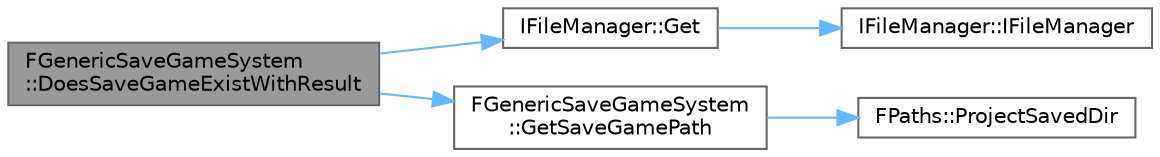 digraph "FGenericSaveGameSystem::DoesSaveGameExistWithResult"
{
 // INTERACTIVE_SVG=YES
 // LATEX_PDF_SIZE
  bgcolor="transparent";
  edge [fontname=Helvetica,fontsize=10,labelfontname=Helvetica,labelfontsize=10];
  node [fontname=Helvetica,fontsize=10,shape=box,height=0.2,width=0.4];
  rankdir="LR";
  Node1 [id="Node000001",label="FGenericSaveGameSystem\l::DoesSaveGameExistWithResult",height=0.2,width=0.4,color="gray40", fillcolor="grey60", style="filled", fontcolor="black",tooltip="Similar to DoesSaveGameExist, except returns a result code with more information."];
  Node1 -> Node2 [id="edge1_Node000001_Node000002",color="steelblue1",style="solid",tooltip=" "];
  Node2 [id="Node000002",label="IFileManager::Get",height=0.2,width=0.4,color="grey40", fillcolor="white", style="filled",URL="$d5/dec/classIFileManager.html#a6e22a65906040d86c2de7f90194937d6",tooltip="Singleton access, platform specific, also calls PreInit()"];
  Node2 -> Node3 [id="edge2_Node000002_Node000003",color="steelblue1",style="solid",tooltip=" "];
  Node3 [id="Node000003",label="IFileManager::IFileManager",height=0.2,width=0.4,color="grey40", fillcolor="white", style="filled",URL="$d5/dec/classIFileManager.html#adebb53bb6ca5667c05e416aaf26e333f",tooltip="Construtor."];
  Node1 -> Node4 [id="edge3_Node000001_Node000004",color="steelblue1",style="solid",tooltip=" "];
  Node4 [id="Node000004",label="FGenericSaveGameSystem\l::GetSaveGamePath",height=0.2,width=0.4,color="grey40", fillcolor="white", style="filled",URL="$d0/d41/classFGenericSaveGameSystem.html#af6af14cdebae5e3c870b4b3fcc1d8936",tooltip="Get the path to save game file for the given name, a platform may be able to simply override this and..."];
  Node4 -> Node5 [id="edge4_Node000004_Node000005",color="steelblue1",style="solid",tooltip=" "];
  Node5 [id="Node000005",label="FPaths::ProjectSavedDir",height=0.2,width=0.4,color="grey40", fillcolor="white", style="filled",URL="$df/d4c/classFPaths.html#afb2e5093bdeb2bd4e6683db54d617f9a",tooltip="Returns the saved directory of the current game by looking at FApp::GetProjectName()."];
}
